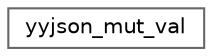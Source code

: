 digraph "类继承关系图"
{
 // LATEX_PDF_SIZE
  bgcolor="transparent";
  edge [fontname=Helvetica,fontsize=10,labelfontname=Helvetica,labelfontsize=10];
  node [fontname=Helvetica,fontsize=10,shape=box,height=0.2,width=0.4];
  rankdir="LR";
  Node0 [id="Node000000",label="yyjson_mut_val",height=0.2,width=0.4,color="grey40", fillcolor="white", style="filled",URL="$structyyjson__mut__val.html",tooltip=" "];
}
